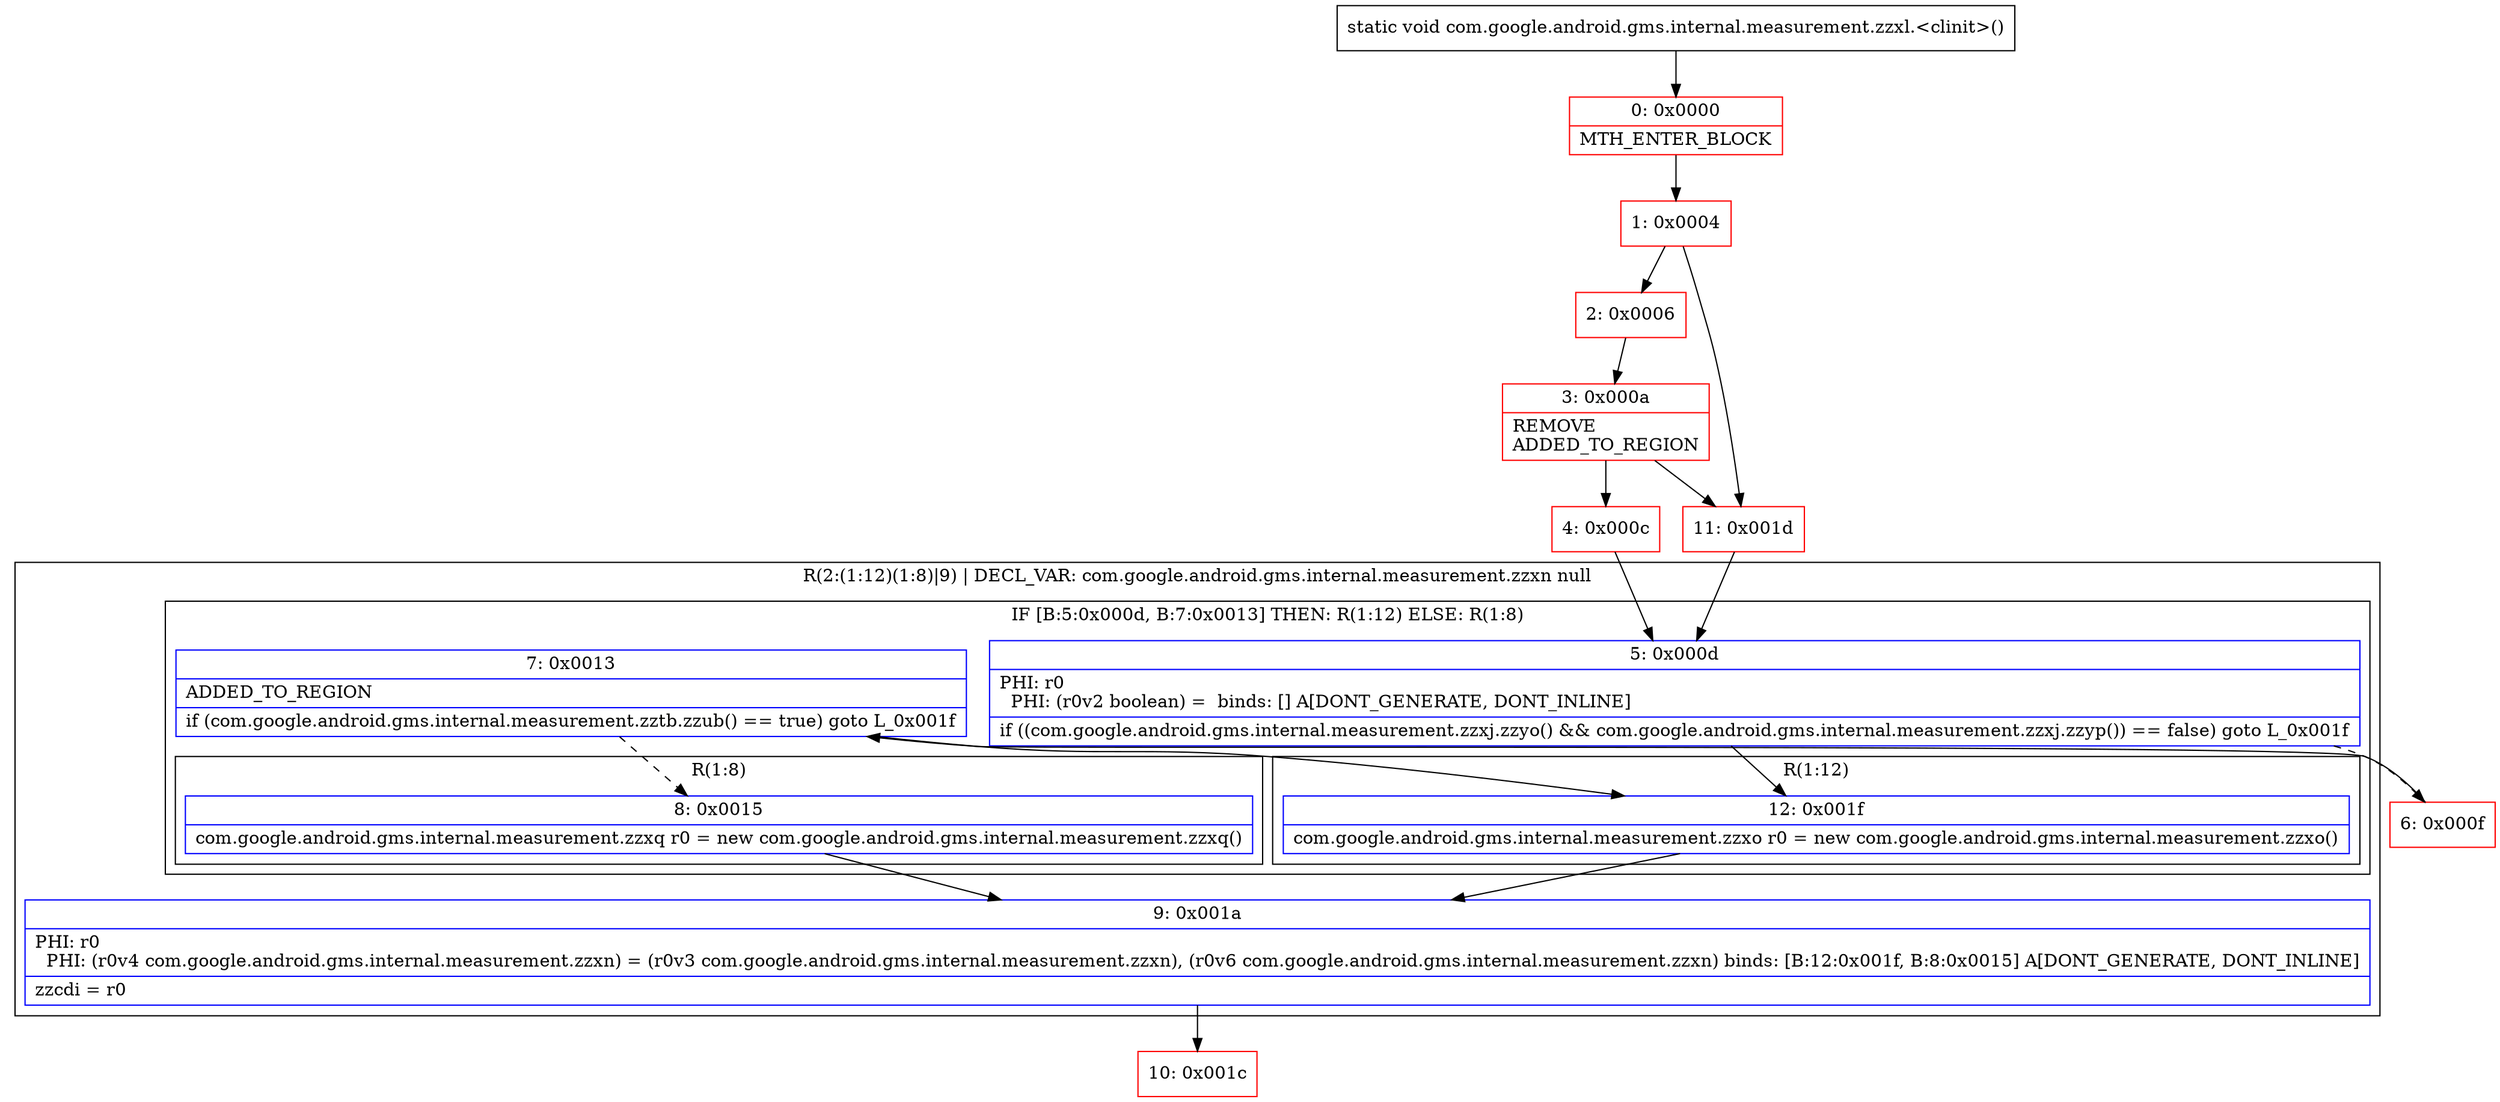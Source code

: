 digraph "CFG forcom.google.android.gms.internal.measurement.zzxl.\<clinit\>()V" {
subgraph cluster_Region_242132830 {
label = "R(2:(1:12)(1:8)|9) | DECL_VAR: com.google.android.gms.internal.measurement.zzxn null\l";
node [shape=record,color=blue];
subgraph cluster_IfRegion_825054374 {
label = "IF [B:5:0x000d, B:7:0x0013] THEN: R(1:12) ELSE: R(1:8)";
node [shape=record,color=blue];
Node_5 [shape=record,label="{5\:\ 0x000d|PHI: r0 \l  PHI: (r0v2 boolean) =  binds: [] A[DONT_GENERATE, DONT_INLINE]\l|if ((com.google.android.gms.internal.measurement.zzxj.zzyo() && com.google.android.gms.internal.measurement.zzxj.zzyp()) == false) goto L_0x001f\l}"];
Node_7 [shape=record,label="{7\:\ 0x0013|ADDED_TO_REGION\l|if (com.google.android.gms.internal.measurement.zztb.zzub() == true) goto L_0x001f\l}"];
subgraph cluster_Region_171626271 {
label = "R(1:12)";
node [shape=record,color=blue];
Node_12 [shape=record,label="{12\:\ 0x001f|com.google.android.gms.internal.measurement.zzxo r0 = new com.google.android.gms.internal.measurement.zzxo()\l}"];
}
subgraph cluster_Region_320725543 {
label = "R(1:8)";
node [shape=record,color=blue];
Node_8 [shape=record,label="{8\:\ 0x0015|com.google.android.gms.internal.measurement.zzxq r0 = new com.google.android.gms.internal.measurement.zzxq()\l}"];
}
}
Node_9 [shape=record,label="{9\:\ 0x001a|PHI: r0 \l  PHI: (r0v4 com.google.android.gms.internal.measurement.zzxn) = (r0v3 com.google.android.gms.internal.measurement.zzxn), (r0v6 com.google.android.gms.internal.measurement.zzxn) binds: [B:12:0x001f, B:8:0x0015] A[DONT_GENERATE, DONT_INLINE]\l|zzcdi = r0\l}"];
}
Node_0 [shape=record,color=red,label="{0\:\ 0x0000|MTH_ENTER_BLOCK\l}"];
Node_1 [shape=record,color=red,label="{1\:\ 0x0004}"];
Node_2 [shape=record,color=red,label="{2\:\ 0x0006}"];
Node_3 [shape=record,color=red,label="{3\:\ 0x000a|REMOVE\lADDED_TO_REGION\l}"];
Node_4 [shape=record,color=red,label="{4\:\ 0x000c}"];
Node_6 [shape=record,color=red,label="{6\:\ 0x000f}"];
Node_10 [shape=record,color=red,label="{10\:\ 0x001c}"];
Node_11 [shape=record,color=red,label="{11\:\ 0x001d}"];
MethodNode[shape=record,label="{static void com.google.android.gms.internal.measurement.zzxl.\<clinit\>() }"];
MethodNode -> Node_0;
Node_5 -> Node_6[style=dashed];
Node_5 -> Node_12;
Node_7 -> Node_8[style=dashed];
Node_7 -> Node_12;
Node_12 -> Node_9;
Node_8 -> Node_9;
Node_9 -> Node_10;
Node_0 -> Node_1;
Node_1 -> Node_2;
Node_1 -> Node_11;
Node_2 -> Node_3;
Node_3 -> Node_4;
Node_3 -> Node_11;
Node_4 -> Node_5;
Node_6 -> Node_7;
Node_11 -> Node_5;
}

